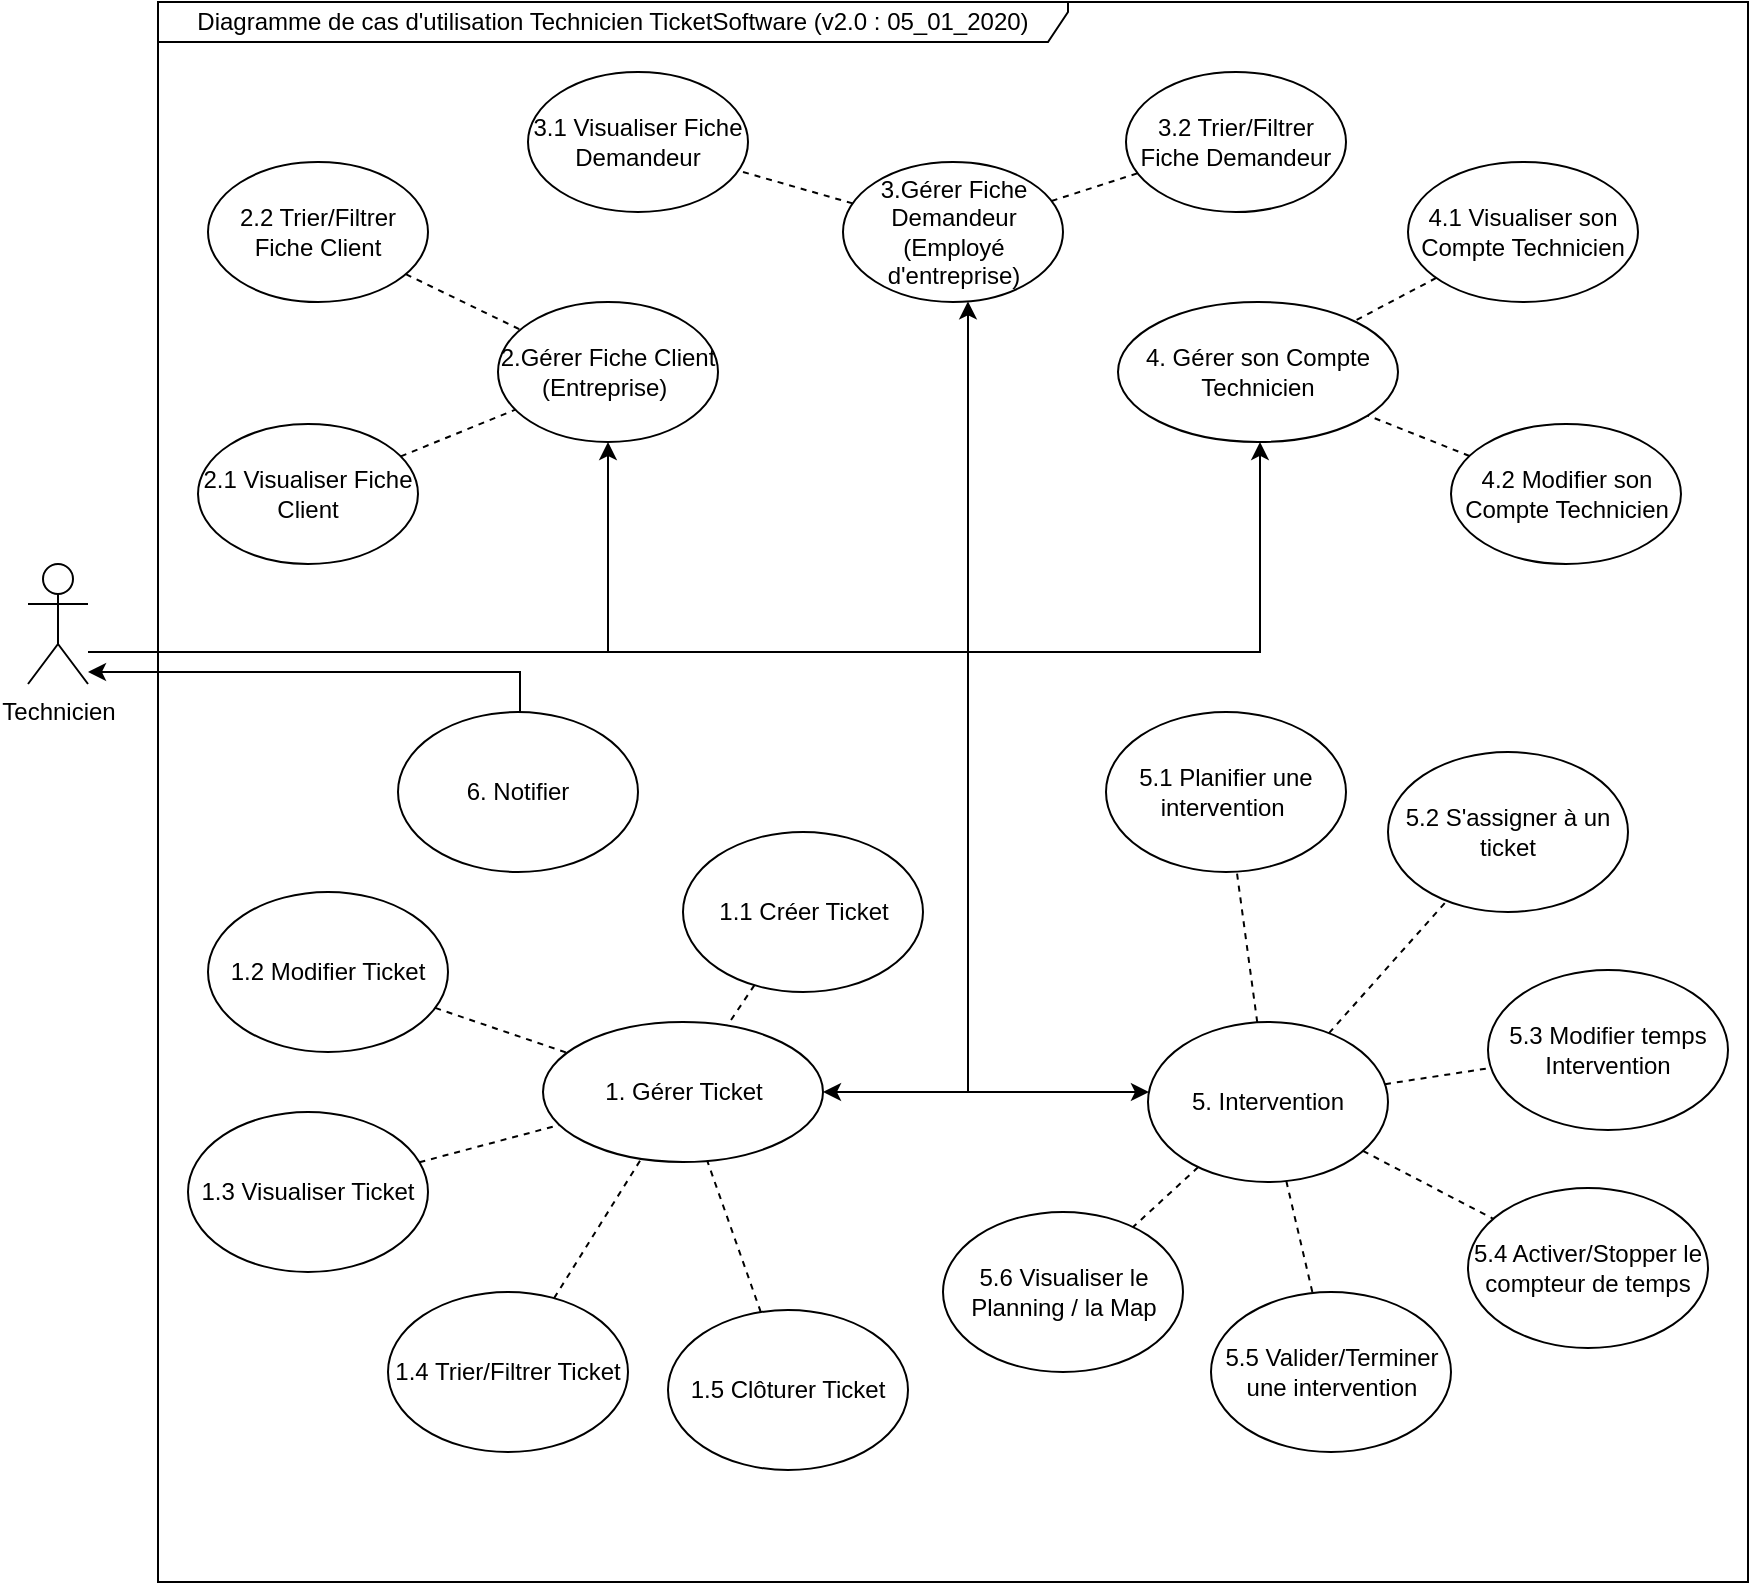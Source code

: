 <mxfile version="12.4.8" type="google"><diagram name="Page-1" id="c4acf3e9-155e-7222-9cf6-157b1a14988f"><mxGraphModel dx="896" dy="904" grid="1" gridSize="10" guides="1" tooltips="1" connect="1" arrows="1" fold="1" page="1" pageScale="1" pageWidth="850" pageHeight="1100" background="#ffffff" math="0" shadow="0"><root><mxCell id="0"/><mxCell id="1" parent="0"/><mxCell id="XKR0tXcn-3UhKVWxdLlG-3" value="Diagramme de cas d'utilisation Technicien TicketSoftware (v2.0 : 05_01_2020)" style="shape=umlFrame;whiteSpace=wrap;html=1;width=455;height=20;" parent="1" vertex="1"><mxGeometry x="145" y="25" width="795" height="790" as="geometry"/></mxCell><mxCell id="XKR0tXcn-3UhKVWxdLlG-10" style="edgeStyle=orthogonalEdgeStyle;rounded=0;orthogonalLoop=1;jettySize=auto;html=1;strokeColor=#000000;" parent="1" target="XKR0tXcn-3UhKVWxdLlG-8" edge="1"><mxGeometry relative="1" as="geometry"><Array as="points"><mxPoint x="550" y="350"/><mxPoint x="550" y="570"/></Array><mxPoint x="110" y="350" as="sourcePoint"/><mxPoint x="470" y="423" as="targetPoint"/></mxGeometry></mxCell><mxCell id="XKR0tXcn-3UhKVWxdLlG-33" style="edgeStyle=orthogonalEdgeStyle;rounded=0;orthogonalLoop=1;jettySize=auto;html=1;strokeColor=#000000;fillColor=#CC0000;" parent="1" target="XKR0tXcn-3UhKVWxdLlG-32" edge="1"><mxGeometry relative="1" as="geometry"><Array as="points"><mxPoint x="370" y="350"/></Array><mxPoint x="110" y="350" as="sourcePoint"/><mxPoint x="470" y="273" as="targetPoint"/></mxGeometry></mxCell><mxCell id="XKR0tXcn-3UhKVWxdLlG-4" value="Technicien" style="shape=umlActor;verticalLabelPosition=bottom;labelBackgroundColor=#ffffff;verticalAlign=top;html=1;" parent="1" vertex="1"><mxGeometry x="80" y="306" width="30" height="60" as="geometry"/></mxCell><mxCell id="XKR0tXcn-3UhKVWxdLlG-8" value="1. Gérer Ticket" style="ellipse;whiteSpace=wrap;html=1;" parent="1" vertex="1"><mxGeometry x="337.5" y="535" width="140" height="70" as="geometry"/></mxCell><mxCell id="XKR0tXcn-3UhKVWxdLlG-32" value="2.Gérer Fiche Client (Entreprise)&amp;nbsp;" style="ellipse;whiteSpace=wrap;html=1;" parent="1" vertex="1"><mxGeometry x="315" y="175" width="110" height="70" as="geometry"/></mxCell><mxCell id="R0jyPCe0rA-yu9hkgKrW-3" value="1.1 Créer Ticket" style="ellipse;whiteSpace=wrap;html=1;" parent="1" vertex="1"><mxGeometry x="407.5" y="440" width="120" height="80" as="geometry"/></mxCell><mxCell id="R0jyPCe0rA-yu9hkgKrW-4" value="1.2 Modifier Ticket" style="ellipse;whiteSpace=wrap;html=1;" parent="1" vertex="1"><mxGeometry x="170" y="470" width="120" height="80" as="geometry"/></mxCell><mxCell id="R0jyPCe0rA-yu9hkgKrW-6" value="1.3 Visualiser Ticket" style="ellipse;whiteSpace=wrap;html=1;" parent="1" vertex="1"><mxGeometry x="160" y="580" width="120" height="80" as="geometry"/></mxCell><mxCell id="R0jyPCe0rA-yu9hkgKrW-8" value="1.4 Trier/Filtrer Ticket" style="ellipse;whiteSpace=wrap;html=1;" parent="1" vertex="1"><mxGeometry x="260" y="670" width="120" height="80" as="geometry"/></mxCell><mxCell id="R0jyPCe0rA-yu9hkgKrW-10" value="" style="endArrow=none;dashed=1;html=1;" parent="1" source="R0jyPCe0rA-yu9hkgKrW-3" target="XKR0tXcn-3UhKVWxdLlG-8" edge="1"><mxGeometry width="50" height="50" relative="1" as="geometry"><mxPoint x="380" y="470" as="sourcePoint"/><mxPoint x="430" y="420" as="targetPoint"/></mxGeometry></mxCell><mxCell id="R0jyPCe0rA-yu9hkgKrW-11" value="" style="endArrow=none;dashed=1;html=1;" parent="1" source="R0jyPCe0rA-yu9hkgKrW-4" target="XKR0tXcn-3UhKVWxdLlG-8" edge="1"><mxGeometry width="50" height="50" relative="1" as="geometry"><mxPoint x="385" y="465" as="sourcePoint"/><mxPoint x="442.5" y="465" as="targetPoint"/></mxGeometry></mxCell><mxCell id="R0jyPCe0rA-yu9hkgKrW-14" value="" style="endArrow=none;dashed=1;html=1;" parent="1" source="R0jyPCe0rA-yu9hkgKrW-6" target="XKR0tXcn-3UhKVWxdLlG-8" edge="1"><mxGeometry width="50" height="50" relative="1" as="geometry"><mxPoint x="514.556" y="550.001" as="sourcePoint"/><mxPoint x="513.06" y="499.999" as="targetPoint"/></mxGeometry></mxCell><mxCell id="R0jyPCe0rA-yu9hkgKrW-15" value="" style="endArrow=none;dashed=1;html=1;" parent="1" source="R0jyPCe0rA-yu9hkgKrW-8" target="XKR0tXcn-3UhKVWxdLlG-8" edge="1"><mxGeometry width="50" height="50" relative="1" as="geometry"><mxPoint x="627.389" y="541.84" as="sourcePoint"/><mxPoint x="554.415" y="493.032" as="targetPoint"/></mxGeometry></mxCell><mxCell id="R0jyPCe0rA-yu9hkgKrW-16" value="3.Gérer Fiche Demandeur (Employé d'entreprise)" style="ellipse;whiteSpace=wrap;html=1;" parent="1" vertex="1"><mxGeometry x="487.5" y="105" width="110" height="70" as="geometry"/></mxCell><mxCell id="R0jyPCe0rA-yu9hkgKrW-17" style="edgeStyle=orthogonalEdgeStyle;rounded=0;orthogonalLoop=1;jettySize=auto;html=1;strokeColor=#000000;fillColor=#CC0000;" parent="1" target="R0jyPCe0rA-yu9hkgKrW-16" edge="1"><mxGeometry relative="1" as="geometry"><Array as="points"><mxPoint x="550" y="350"/></Array><mxPoint x="110" y="350" as="sourcePoint"/><mxPoint x="590" y="345" as="targetPoint"/></mxGeometry></mxCell><mxCell id="R0jyPCe0rA-yu9hkgKrW-21" value="2.1 Visualiser Fiche Client" style="ellipse;whiteSpace=wrap;html=1;" parent="1" vertex="1"><mxGeometry x="165" y="236" width="110" height="70" as="geometry"/></mxCell><mxCell id="R0jyPCe0rA-yu9hkgKrW-22" value="2.2 Trier/Filtrer Fiche Client" style="ellipse;whiteSpace=wrap;html=1;" parent="1" vertex="1"><mxGeometry x="170" y="105" width="110" height="70" as="geometry"/></mxCell><mxCell id="R0jyPCe0rA-yu9hkgKrW-26" value="" style="endArrow=none;dashed=1;html=1;" parent="1" source="R0jyPCe0rA-yu9hkgKrW-21" target="XKR0tXcn-3UhKVWxdLlG-32" edge="1"><mxGeometry width="50" height="50" relative="1" as="geometry"><mxPoint x="479.648" y="168.736" as="sourcePoint"/><mxPoint x="498.069" y="211.226" as="targetPoint"/></mxGeometry></mxCell><mxCell id="R0jyPCe0rA-yu9hkgKrW-27" value="" style="endArrow=none;dashed=1;html=1;" parent="1" source="R0jyPCe0rA-yu9hkgKrW-22" target="XKR0tXcn-3UhKVWxdLlG-32" edge="1"><mxGeometry width="50" height="50" relative="1" as="geometry"><mxPoint x="563.638" y="167.252" as="sourcePoint"/><mxPoint x="533.648" y="212.691" as="targetPoint"/></mxGeometry></mxCell><mxCell id="R0jyPCe0rA-yu9hkgKrW-35" value="3.1 Visualiser Fiche Demandeur" style="ellipse;whiteSpace=wrap;html=1;" parent="1" vertex="1"><mxGeometry x="330" y="60" width="110" height="70" as="geometry"/></mxCell><mxCell id="R0jyPCe0rA-yu9hkgKrW-36" value="3.2 Trier/Filtrer Fiche Demandeur" style="ellipse;whiteSpace=wrap;html=1;" parent="1" vertex="1"><mxGeometry x="629" y="60" width="110" height="70" as="geometry"/></mxCell><mxCell id="R0jyPCe0rA-yu9hkgKrW-41" value="" style="endArrow=none;dashed=1;html=1;" parent="1" source="R0jyPCe0rA-yu9hkgKrW-16" target="R0jyPCe0rA-yu9hkgKrW-35" edge="1"><mxGeometry width="50" height="50" relative="1" as="geometry"><mxPoint x="682.682" y="333.555" as="sourcePoint"/><mxPoint x="717.428" y="320.065" as="targetPoint"/></mxGeometry></mxCell><mxCell id="R0jyPCe0rA-yu9hkgKrW-42" value="" style="endArrow=none;dashed=1;html=1;" parent="1" source="R0jyPCe0rA-yu9hkgKrW-16" target="R0jyPCe0rA-yu9hkgKrW-36" edge="1"><mxGeometry width="50" height="50" relative="1" as="geometry"><mxPoint x="681.073" y="370.115" as="sourcePoint"/><mxPoint x="729.144" y="390.675" as="targetPoint"/></mxGeometry></mxCell><mxCell id="onNNnWIcp-BdeDNwrhVv-8" value="4. Gérer son Compte Technicien" style="ellipse;whiteSpace=wrap;html=1;" parent="1" vertex="1"><mxGeometry x="625" y="175" width="140" height="70" as="geometry"/></mxCell><mxCell id="onNNnWIcp-BdeDNwrhVv-9" style="edgeStyle=orthogonalEdgeStyle;rounded=0;orthogonalLoop=1;jettySize=auto;html=1;strokeColor=#000000;" parent="1" target="onNNnWIcp-BdeDNwrhVv-8" edge="1"><mxGeometry relative="1" as="geometry"><Array as="points"><mxPoint x="696" y="350"/></Array><mxPoint x="110" y="350" as="sourcePoint"/><mxPoint x="444.998" y="565.214" as="targetPoint"/></mxGeometry></mxCell><mxCell id="onNNnWIcp-BdeDNwrhVv-12" value="4.2 Modifier son Compte Technicien" style="ellipse;whiteSpace=wrap;html=1;" parent="1" vertex="1"><mxGeometry x="791.5" y="236" width="115" height="70" as="geometry"/></mxCell><mxCell id="onNNnWIcp-BdeDNwrhVv-15" value="" style="endArrow=none;dashed=1;html=1;" parent="1" source="onNNnWIcp-BdeDNwrhVv-12" target="onNNnWIcp-BdeDNwrhVv-8" edge="1"><mxGeometry width="50" height="50" relative="1" as="geometry"><mxPoint x="400.258" y="680.589" as="sourcePoint"/><mxPoint x="418.295" y="614.696" as="targetPoint"/></mxGeometry></mxCell><mxCell id="ezoULnP6H6HnRfq9QZ2W-5" value="4.1 Visualiser son Compte Technicien" style="ellipse;whiteSpace=wrap;html=1;" parent="1" vertex="1"><mxGeometry x="770" y="105" width="115" height="70" as="geometry"/></mxCell><mxCell id="ezoULnP6H6HnRfq9QZ2W-6" value="" style="endArrow=none;dashed=1;html=1;" parent="1" source="ezoULnP6H6HnRfq9QZ2W-5" target="onNNnWIcp-BdeDNwrhVv-8" edge="1"><mxGeometry width="50" height="50" relative="1" as="geometry"><mxPoint x="712.5" y="490.0" as="sourcePoint"/><mxPoint x="712.5" y="545.0" as="targetPoint"/></mxGeometry></mxCell><mxCell id="ezoULnP6H6HnRfq9QZ2W-9" value="5. Intervention" style="ellipse;whiteSpace=wrap;html=1;" parent="1" vertex="1"><mxGeometry x="640" y="535" width="120" height="80" as="geometry"/></mxCell><mxCell id="ezoULnP6H6HnRfq9QZ2W-10" style="edgeStyle=orthogonalEdgeStyle;rounded=0;orthogonalLoop=1;jettySize=auto;html=1;strokeColor=#000000;" parent="1" target="ezoULnP6H6HnRfq9QZ2W-9" edge="1"><mxGeometry relative="1" as="geometry"><Array as="points"><mxPoint x="550" y="350"/><mxPoint x="550" y="570"/></Array><mxPoint x="110" y="350" as="sourcePoint"/><mxPoint x="487.5" y="570.118" as="targetPoint"/></mxGeometry></mxCell><mxCell id="ezoULnP6H6HnRfq9QZ2W-11" value="5.2 S'assigner à un ticket" style="ellipse;whiteSpace=wrap;html=1;" parent="1" vertex="1"><mxGeometry x="760" y="400" width="120" height="80" as="geometry"/></mxCell><mxCell id="ezoULnP6H6HnRfq9QZ2W-12" value="5.3 Modifier temps Intervention" style="ellipse;whiteSpace=wrap;html=1;" parent="1" vertex="1"><mxGeometry x="810" y="509" width="120" height="80" as="geometry"/></mxCell><mxCell id="ezoULnP6H6HnRfq9QZ2W-13" value="5.4 Activer/Stopper le compteur de temps" style="ellipse;whiteSpace=wrap;html=1;" parent="1" vertex="1"><mxGeometry x="800" y="618" width="120" height="80" as="geometry"/></mxCell><mxCell id="ezoULnP6H6HnRfq9QZ2W-14" value="5.6 Visualiser le Planning / la Map" style="ellipse;whiteSpace=wrap;html=1;" parent="1" vertex="1"><mxGeometry x="537.5" y="630" width="120" height="80" as="geometry"/></mxCell><mxCell id="ezoULnP6H6HnRfq9QZ2W-16" value="5.1 Planifier une intervention&amp;nbsp;" style="ellipse;whiteSpace=wrap;html=1;" parent="1" vertex="1"><mxGeometry x="619" y="380" width="120" height="80" as="geometry"/></mxCell><mxCell id="ezoULnP6H6HnRfq9QZ2W-18" value="5.5 Valider/Terminer une intervention" style="ellipse;whiteSpace=wrap;html=1;" parent="1" vertex="1"><mxGeometry x="671.5" y="670" width="120" height="80" as="geometry"/></mxCell><mxCell id="ezoULnP6H6HnRfq9QZ2W-19" value="" style="endArrow=none;dashed=1;html=1;" parent="1" source="ezoULnP6H6HnRfq9QZ2W-9" target="ezoULnP6H6HnRfq9QZ2W-16" edge="1"><mxGeometry width="50" height="50" relative="1" as="geometry"><mxPoint x="400.258" y="680.589" as="sourcePoint"/><mxPoint x="418.295" y="614.696" as="targetPoint"/></mxGeometry></mxCell><mxCell id="ezoULnP6H6HnRfq9QZ2W-20" value="" style="endArrow=none;dashed=1;html=1;" parent="1" source="ezoULnP6H6HnRfq9QZ2W-9" target="ezoULnP6H6HnRfq9QZ2W-11" edge="1"><mxGeometry width="50" height="50" relative="1" as="geometry"><mxPoint x="703.493" y="559.236" as="sourcePoint"/><mxPoint x="696.705" y="519.749" as="targetPoint"/></mxGeometry></mxCell><mxCell id="ezoULnP6H6HnRfq9QZ2W-21" value="" style="endArrow=none;dashed=1;html=1;" parent="1" source="ezoULnP6H6HnRfq9QZ2W-9" target="ezoULnP6H6HnRfq9QZ2W-12" edge="1"><mxGeometry width="50" height="50" relative="1" as="geometry"><mxPoint x="751.166" y="569.9" as="sourcePoint"/><mxPoint x="794.011" y="539.211" as="targetPoint"/></mxGeometry></mxCell><mxCell id="ezoULnP6H6HnRfq9QZ2W-22" value="" style="endArrow=none;dashed=1;html=1;" parent="1" source="ezoULnP6H6HnRfq9QZ2W-9" target="ezoULnP6H6HnRfq9QZ2W-13" edge="1"><mxGeometry width="50" height="50" relative="1" as="geometry"><mxPoint x="769.297" y="605.104" as="sourcePoint"/><mxPoint x="808.05" y="609.095" as="targetPoint"/></mxGeometry></mxCell><mxCell id="ezoULnP6H6HnRfq9QZ2W-23" value="" style="endArrow=none;dashed=1;html=1;" parent="1" source="ezoULnP6H6HnRfq9QZ2W-9" target="ezoULnP6H6HnRfq9QZ2W-18" edge="1"><mxGeometry width="50" height="50" relative="1" as="geometry"><mxPoint x="742.901" y="632.45" as="sourcePoint"/><mxPoint x="796.718" y="686.718" as="targetPoint"/></mxGeometry></mxCell><mxCell id="ezoULnP6H6HnRfq9QZ2W-24" value="" style="endArrow=none;dashed=1;html=1;" parent="1" source="ezoULnP6H6HnRfq9QZ2W-9" target="ezoULnP6H6HnRfq9QZ2W-14" edge="1"><mxGeometry width="50" height="50" relative="1" as="geometry"><mxPoint x="701.722" y="638.617" as="sourcePoint"/><mxPoint x="688.839" y="694.936" as="targetPoint"/></mxGeometry></mxCell><mxCell id="ezoULnP6H6HnRfq9QZ2W-25" value="6. Notifier" style="ellipse;whiteSpace=wrap;html=1;" parent="1" vertex="1"><mxGeometry x="265" y="380" width="120" height="80" as="geometry"/></mxCell><mxCell id="ezoULnP6H6HnRfq9QZ2W-26" style="edgeStyle=orthogonalEdgeStyle;rounded=0;orthogonalLoop=1;jettySize=auto;html=1;strokeColor=#000000;" parent="1" source="ezoULnP6H6HnRfq9QZ2W-25" edge="1"><mxGeometry relative="1" as="geometry"><Array as="points"><mxPoint x="326" y="360"/></Array><mxPoint x="165" y="369.929" as="sourcePoint"/><mxPoint x="110" y="360" as="targetPoint"/></mxGeometry></mxCell><mxCell id="Drbnel82Pwp1dv9qZKin-1" value="1.5 Clôturer Ticket" style="ellipse;whiteSpace=wrap;html=1;" vertex="1" parent="1"><mxGeometry x="400" y="679" width="120" height="80" as="geometry"/></mxCell><mxCell id="Drbnel82Pwp1dv9qZKin-2" value="" style="endArrow=none;dashed=1;html=1;" edge="1" parent="1" source="Drbnel82Pwp1dv9qZKin-1" target="XKR0tXcn-3UhKVWxdLlG-8"><mxGeometry width="50" height="50" relative="1" as="geometry"><mxPoint x="356.978" y="681.78" as="sourcePoint"/><mxPoint x="397.696" y="613.57" as="targetPoint"/></mxGeometry></mxCell></root></mxGraphModel></diagram></mxfile>
